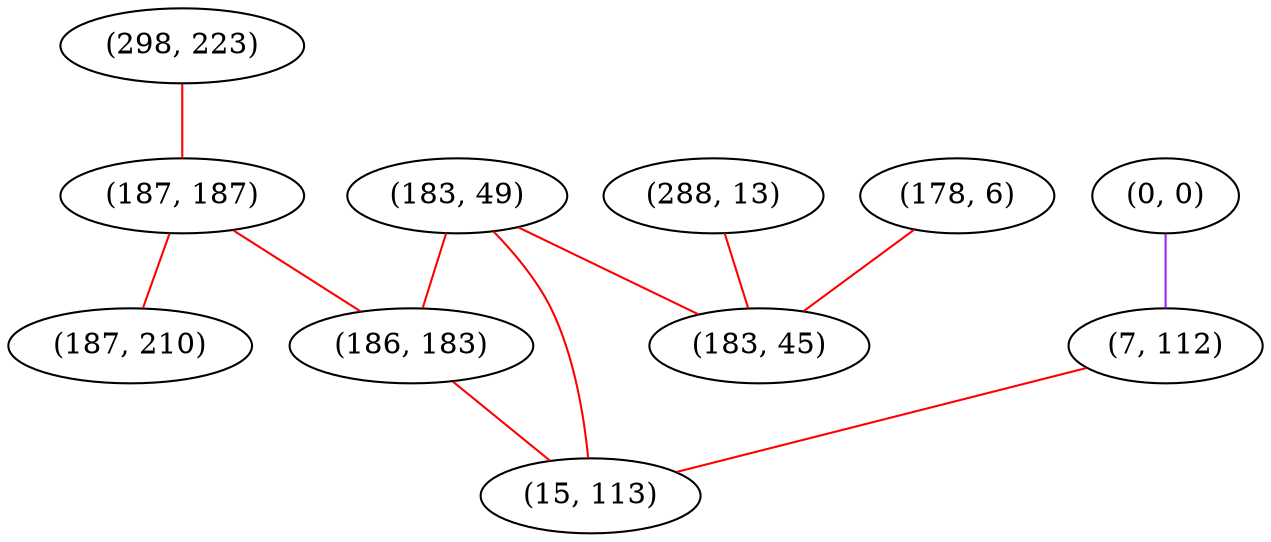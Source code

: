 graph "" {
"(298, 223)";
"(0, 0)";
"(187, 187)";
"(183, 49)";
"(186, 183)";
"(187, 210)";
"(288, 13)";
"(178, 6)";
"(7, 112)";
"(183, 45)";
"(15, 113)";
"(298, 223)" -- "(187, 187)"  [color=red, key=0, weight=1];
"(0, 0)" -- "(7, 112)"  [color=purple, key=0, weight=4];
"(187, 187)" -- "(186, 183)"  [color=red, key=0, weight=1];
"(187, 187)" -- "(187, 210)"  [color=red, key=0, weight=1];
"(183, 49)" -- "(186, 183)"  [color=red, key=0, weight=1];
"(183, 49)" -- "(183, 45)"  [color=red, key=0, weight=1];
"(183, 49)" -- "(15, 113)"  [color=red, key=0, weight=1];
"(186, 183)" -- "(15, 113)"  [color=red, key=0, weight=1];
"(288, 13)" -- "(183, 45)"  [color=red, key=0, weight=1];
"(178, 6)" -- "(183, 45)"  [color=red, key=0, weight=1];
"(7, 112)" -- "(15, 113)"  [color=red, key=0, weight=1];
}
